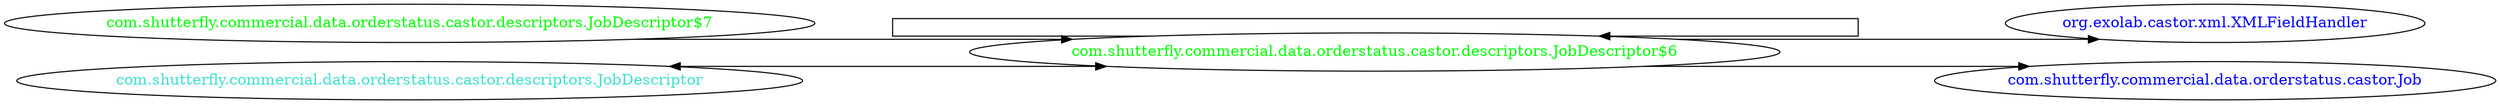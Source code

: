 digraph dependencyGraph {
 concentrate=true;
 ranksep="2.0";
 rankdir="LR"; 
 splines="ortho";
"com.shutterfly.commercial.data.orderstatus.castor.descriptors.JobDescriptor$6" [fontcolor="red"];
"org.exolab.castor.xml.XMLFieldHandler" [ fontcolor="blue" ];
"com.shutterfly.commercial.data.orderstatus.castor.descriptors.JobDescriptor$6"->"org.exolab.castor.xml.XMLFieldHandler";
"com.shutterfly.commercial.data.orderstatus.castor.Job" [ fontcolor="blue" ];
"com.shutterfly.commercial.data.orderstatus.castor.descriptors.JobDescriptor$6"->"com.shutterfly.commercial.data.orderstatus.castor.Job";
"com.shutterfly.commercial.data.orderstatus.castor.descriptors.JobDescriptor$6" [ fontcolor="green" ];
"com.shutterfly.commercial.data.orderstatus.castor.descriptors.JobDescriptor$6"->"com.shutterfly.commercial.data.orderstatus.castor.descriptors.JobDescriptor$6";
"com.shutterfly.commercial.data.orderstatus.castor.descriptors.JobDescriptor$7" [ fontcolor="green" ];
"com.shutterfly.commercial.data.orderstatus.castor.descriptors.JobDescriptor$7"->"com.shutterfly.commercial.data.orderstatus.castor.descriptors.JobDescriptor$6";
"com.shutterfly.commercial.data.orderstatus.castor.descriptors.JobDescriptor" [ fontcolor="turquoise" ];
"com.shutterfly.commercial.data.orderstatus.castor.descriptors.JobDescriptor"->"com.shutterfly.commercial.data.orderstatus.castor.descriptors.JobDescriptor$6" [dir=both];
}